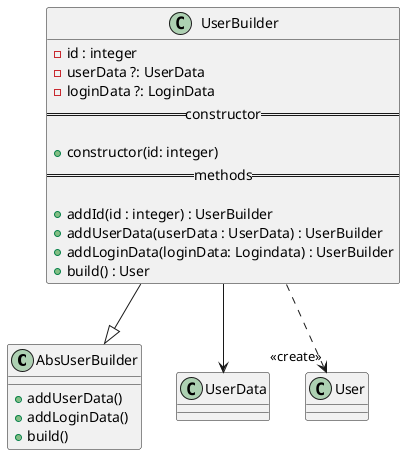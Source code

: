@startuml UserBuilder Diagram

class AbsUserBuilder {
  + addUserData()
  + addLoginData()
  + build()
}
class UserBuilder {
  - id : integer
  - userData ?: UserData
  - loginData ?: LoginData
  == constructor ==

  + constructor(id: integer)
  == methods ==

  + addId(id : integer) : UserBuilder
  + addUserData(userData : UserData) : UserBuilder
  + addLoginData(loginData: Logindata) : UserBuilder
  + build() : User
}
UserBuilder --|> AbsUserBuilder
UserBuilder --> UserData
UserBuilder ..> "<<create>>" User
@enduml
